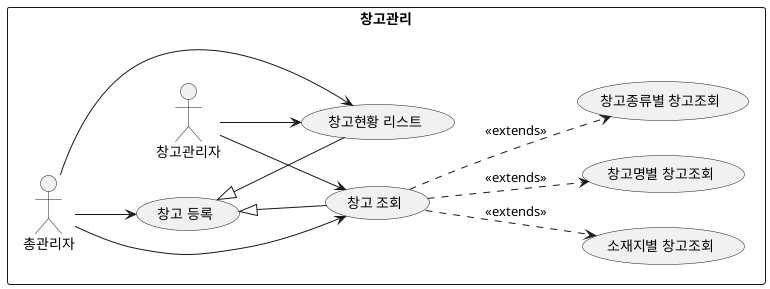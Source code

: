 @startuml
rectangle "창고관리"{
left to right direction

actor "창고관리자" as wh_manager
actor "총관리자" as admin

admin -->(창고 등록)
admin -->(창고 조회)

(창고 조회)-up-|>(창고 등록)
(창고현황 리스트)-up-|>(창고 등록)

admin -->(창고현황 리스트)
wh_manager -->(창고현황 리스트)

wh_manager-->(창고 조회)

(창고 조회)..>(소재지별 창고조회):<<extends>>
(창고 조회)..>(창고명별 창고조회):<<extends>>
(창고 조회)..>(창고종류별 창고조회):<<extends>>

}
@enduml